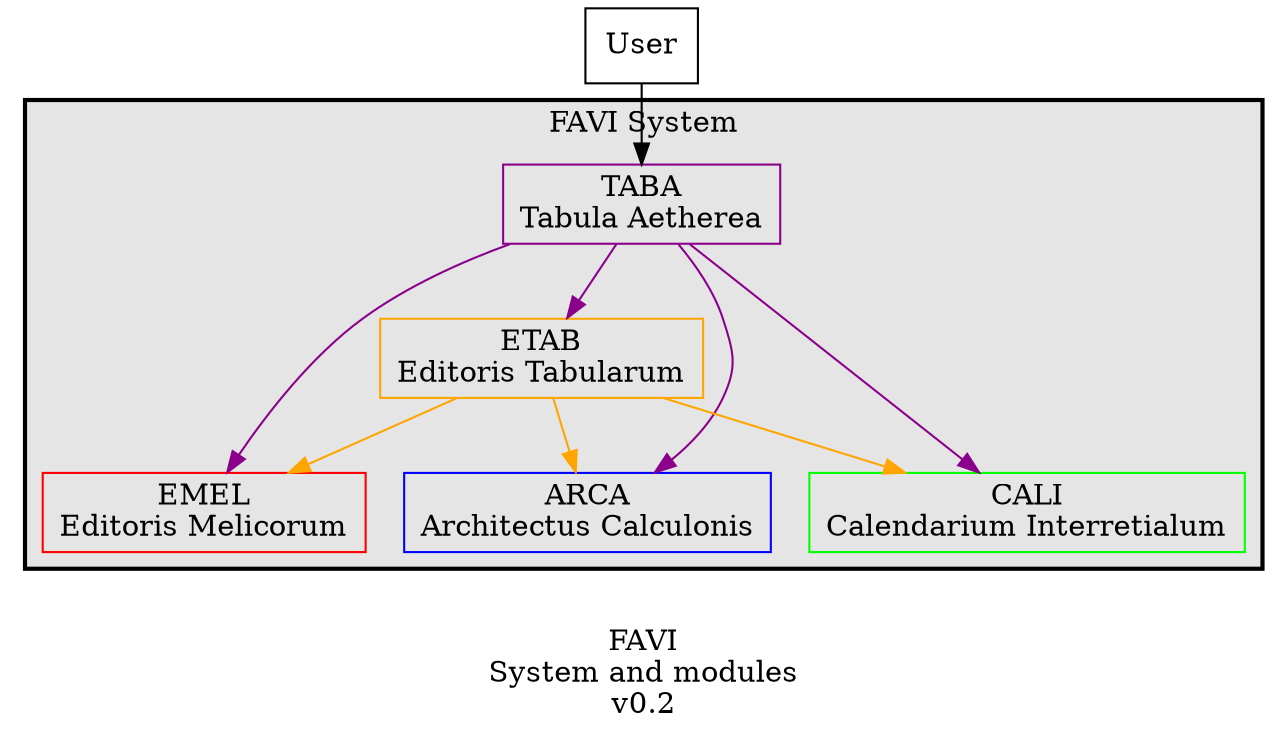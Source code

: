 digraph {
    label = "\nFAVI\nSystem and modules\nv0.2";
    node [shape = box;];
    
    user -> tabulaAetherea;
    
    subgraph cluster_0 {
        label = "FAVI System";
        color = black;
        bgcolor = grey90;
        penwidth = 2;
        node [bgcolor = white;];
        
        tabulaAetherea -> editorisMelicorum [color = darkmagenta;];
        tabulaAetherea -> editorisTabularum [color = darkmagenta;];
        tabulaAetherea -> architectusCalculonis [color = darkmagenta;];
        tabulaAetherea -> calendariumIhterretialum [color = darkmagenta;];
        
        editorisTabularum -> editorisMelicorum [color = orange;];
        editorisTabularum -> architectusCalculonis [color = orange;];
        editorisTabularum -> calendariumIhterretialum [color = orange;];
    }
    
    user [label = "User";];
    
    tabulaAetherea [label = "TABA\nTabula Aetherea";color = darkmagenta;];
    architectusCalculonis [label = "ARCA\nArchitectus Calculonis";color = blue;];
    calendariumIhterretialum [label = "CALI\nCalendarium Interretialum";color = green;];
    
    editorisTabularum [label = "ETAB\nEditoris Tabularum";color = orange;];
    editorisMelicorum [label = "EMEL\nEditoris Melicorum";color = red;];
}